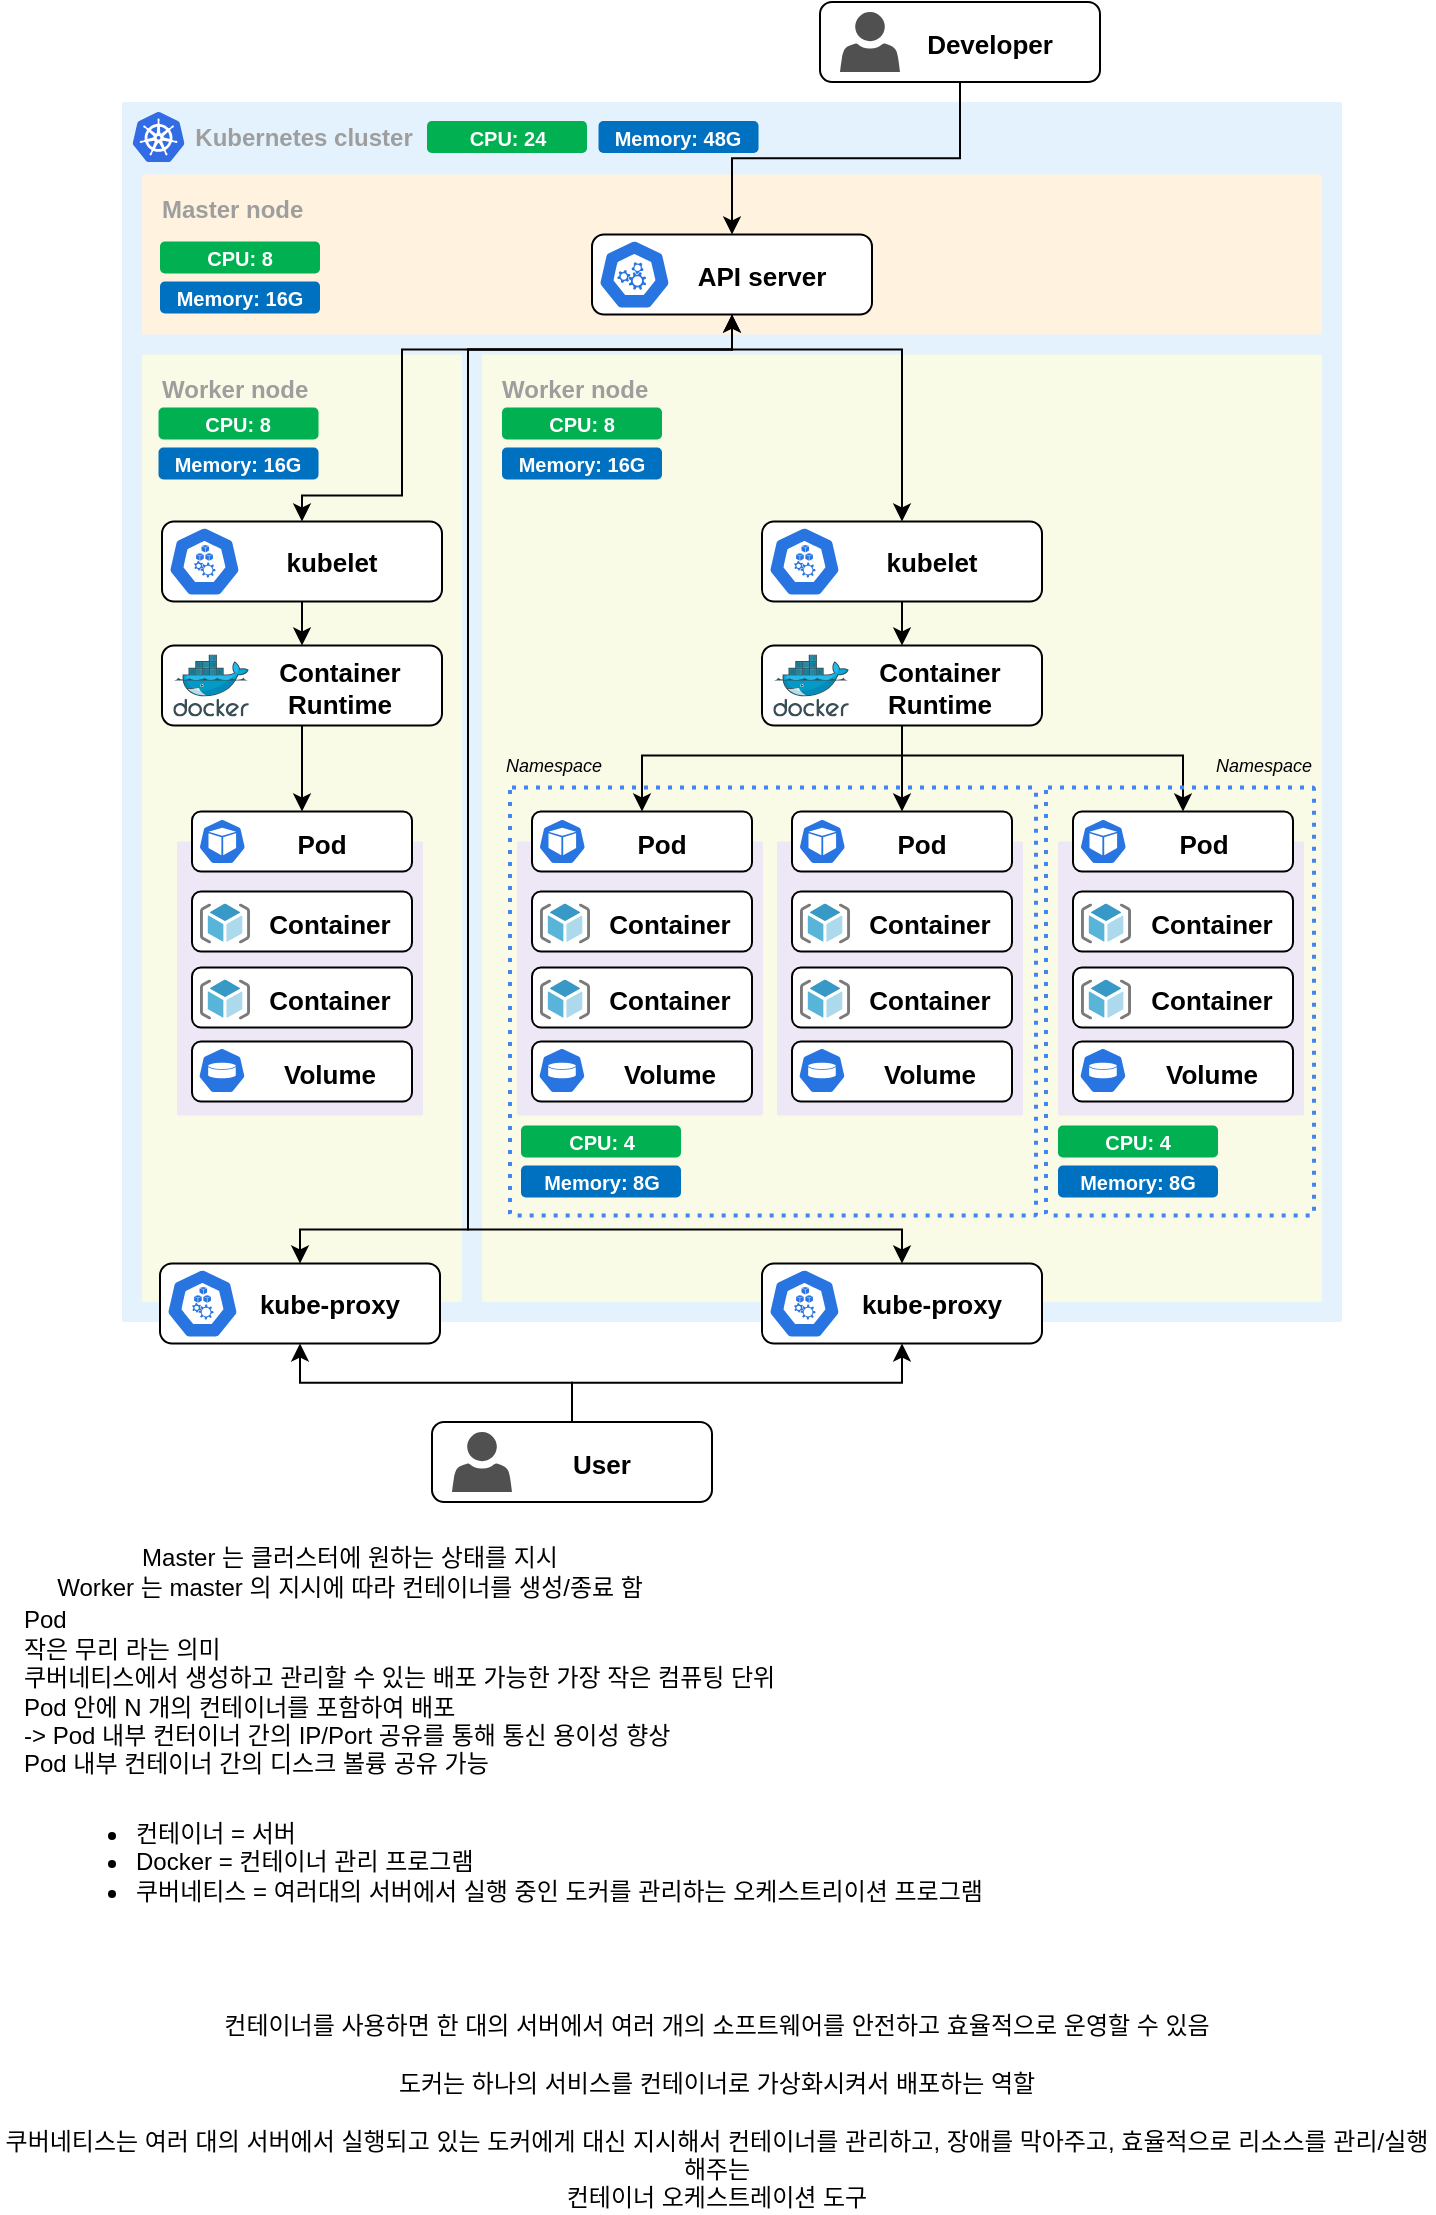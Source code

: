 <mxfile version="24.2.2" type="github">
  <diagram name="페이지-1" id="KPXj0DQc_4xECVlCHF6F">
    <mxGraphModel dx="1984" dy="630" grid="1" gridSize="10" guides="1" tooltips="1" connect="1" arrows="1" fold="1" page="1" pageScale="1" pageWidth="827" pageHeight="1169" math="0" shadow="0">
      <root>
        <mxCell id="0" />
        <mxCell id="1" parent="0" />
        <mxCell id="3TMIXvwBf5GRdeG_oAOd-3" value="&lt;ul&gt;&lt;li&gt;컨테이너 = 서버&lt;/li&gt;&lt;li&gt;Docker = 컨테이너 관리 프로그램&lt;/li&gt;&lt;li&gt;쿠버네티스 = 여러대의 서버에서 실행 중인 도커를 관리하는 오케스트리이션 프로그램&lt;/li&gt;&lt;/ul&gt;" style="text;strokeColor=none;fillColor=none;html=1;whiteSpace=wrap;verticalAlign=middle;overflow=hidden;" vertex="1" parent="1">
          <mxGeometry x="-754" y="900" width="600" height="80" as="geometry" />
        </mxCell>
        <mxCell id="3TMIXvwBf5GRdeG_oAOd-5" value="컨테이너를 사용하면 한 대의 서버에서 여러 개의 소프트웨어를 안전하고 효율적으로 운영할 수 있음&lt;div&gt;&lt;br&gt;&lt;/div&gt;&lt;div&gt;도커는 하나의 서비스를 컨테이너로 가상화시켜서 배포하는 역할&lt;/div&gt;&lt;div&gt;&lt;br&gt;&lt;/div&gt;&lt;div&gt;쿠버네티스는 여러 대의 서버에서 실행되고 있는 도커에게 대신 지시해서 컨테이너를 관리하고, 장애를 막아주고, 효율적으로 리소스를 관리/실행해주는&lt;/div&gt;&lt;div&gt;컨테이너 오케스트레이션 도구&lt;/div&gt;" style="text;html=1;align=center;verticalAlign=middle;whiteSpace=wrap;rounded=0;" vertex="1" parent="1">
          <mxGeometry x="-780" y="1050" width="717" height="30" as="geometry" />
        </mxCell>
        <mxCell id="3TMIXvwBf5GRdeG_oAOd-17" value="Master 는 클러스터에 원하는 상태를 지시&lt;div&gt;Worker 는 master 의 지시에 따라 컨테이너를 생성/종료 함&lt;/div&gt;" style="text;html=1;align=center;verticalAlign=middle;whiteSpace=wrap;rounded=0;" vertex="1" parent="1">
          <mxGeometry x="-769.72" y="780" width="330" height="30" as="geometry" />
        </mxCell>
        <mxCell id="3TMIXvwBf5GRdeG_oAOd-18" value="Pod&lt;div&gt;작은 무리 라는 의미&lt;/div&gt;&lt;div&gt;쿠버네티스에서 생성하고 관리할 수 있는 배포 가능한 가장 작은 컴퓨팅 단위&lt;/div&gt;&lt;div&gt;Pod 안에 N 개의 컨테이너를 포함하여 배포&amp;nbsp;&lt;/div&gt;&lt;div&gt;-&amp;gt; Pod 내부 컨터이너 간의 IP/Port 공유를 통해 통신 용이성 향상&lt;/div&gt;&lt;div&gt;Pod 내부 컨테이너 간의 디스크 볼륭 공유 가능&lt;/div&gt;" style="text;html=1;align=left;verticalAlign=middle;whiteSpace=wrap;rounded=0;" vertex="1" parent="1">
          <mxGeometry x="-769.72" y="840" width="630" height="30" as="geometry" />
        </mxCell>
        <mxCell id="3TMIXvwBf5GRdeG_oAOd-76" value="&lt;b&gt;&lt;span style=&quot;white-space: pre;&quot;&gt;&#x9;&lt;/span&gt;Kubernetes cluster&lt;/b&gt;" style="sketch=0;points=[[0,0,0],[0.25,0,0],[0.5,0,0],[0.75,0,0],[1,0,0],[1,0.25,0],[1,0.5,0],[1,0.75,0],[1,1,0],[0.75,1,0],[0.5,1,0],[0.25,1,0],[0,1,0],[0,0.75,0],[0,0.5,0],[0,0.25,0]];rounded=1;absoluteArcSize=1;arcSize=2;html=1;strokeColor=none;gradientColor=none;shadow=0;dashed=0;fontSize=12;fontColor=#9E9E9E;align=left;verticalAlign=top;spacing=10;spacingTop=-4;whiteSpace=wrap;fillColor=#E3F2FD;" vertex="1" parent="1">
          <mxGeometry x="-719" y="60" width="610" height="610" as="geometry" />
        </mxCell>
        <mxCell id="3TMIXvwBf5GRdeG_oAOd-79" value="&lt;b&gt;Master node&lt;/b&gt;" style="sketch=0;points=[[0,0,0],[0.25,0,0],[0.5,0,0],[0.75,0,0],[1,0,0],[1,0.25,0],[1,0.5,0],[1,0.75,0],[1,1,0],[0.75,1,0],[0.5,1,0],[0.25,1,0],[0,1,0],[0,0.75,0],[0,0.5,0],[0,0.25,0]];rounded=1;absoluteArcSize=1;arcSize=2;html=1;strokeColor=none;gradientColor=none;shadow=0;dashed=0;fontSize=12;fontColor=#9E9E9E;align=left;verticalAlign=top;spacing=10;spacingTop=-4;whiteSpace=wrap;fillColor=#FFF3E0;" vertex="1" parent="1">
          <mxGeometry x="-709" y="96.25" width="590" height="80" as="geometry" />
        </mxCell>
        <mxCell id="3TMIXvwBf5GRdeG_oAOd-1" value="" style="image;sketch=0;aspect=fixed;html=1;points=[];align=center;fontSize=12;image=img/lib/mscae/Kubernetes.svg;" vertex="1" parent="1">
          <mxGeometry x="-713.74" y="65" width="26.04" height="25" as="geometry" />
        </mxCell>
        <mxCell id="3TMIXvwBf5GRdeG_oAOd-81" value="&lt;b&gt;Worker node&lt;/b&gt;" style="sketch=0;points=[[0,0,0],[0.25,0,0],[0.5,0,0],[0.75,0,0],[1,0,0],[1,0.25,0],[1,0.5,0],[1,0.75,0],[1,1,0],[0.75,1,0],[0.5,1,0],[0.25,1,0],[0,1,0],[0,0.75,0],[0,0.5,0],[0,0.25,0]];rounded=1;absoluteArcSize=1;arcSize=2;html=1;strokeColor=none;gradientColor=none;shadow=0;dashed=0;fontSize=12;fontColor=#9E9E9E;align=left;verticalAlign=top;spacing=10;spacingTop=-4;whiteSpace=wrap;fillColor=#F9FBE7;" vertex="1" parent="1">
          <mxGeometry x="-709" y="186.25" width="160" height="473.75" as="geometry" />
        </mxCell>
        <mxCell id="3TMIXvwBf5GRdeG_oAOd-90" value="" style="group" vertex="1" connectable="0" parent="1">
          <mxGeometry x="-484" y="126.25" width="140" height="40" as="geometry" />
        </mxCell>
        <mxCell id="3TMIXvwBf5GRdeG_oAOd-91" value="" style="rounded=1;whiteSpace=wrap;html=1;" vertex="1" parent="3TMIXvwBf5GRdeG_oAOd-90">
          <mxGeometry width="140" height="40" as="geometry" />
        </mxCell>
        <mxCell id="3TMIXvwBf5GRdeG_oAOd-92" value="&lt;b&gt;&lt;font style=&quot;font-size: 13px;&quot;&gt;API server&lt;/font&gt;&lt;/b&gt;" style="text;html=1;align=center;verticalAlign=middle;whiteSpace=wrap;rounded=0;" vertex="1" parent="3TMIXvwBf5GRdeG_oAOd-90">
          <mxGeometry x="40" y="11" width="90" height="20" as="geometry" />
        </mxCell>
        <mxCell id="3TMIXvwBf5GRdeG_oAOd-93" value="" style="aspect=fixed;sketch=0;html=1;dashed=0;whitespace=wrap;fillColor=#2875E2;strokeColor=#ffffff;points=[[0.005,0.63,0],[0.1,0.2,0],[0.9,0.2,0],[0.5,0,0],[0.995,0.63,0],[0.72,0.99,0],[0.5,1,0],[0.28,0.99,0]];shape=mxgraph.kubernetes.icon2;prIcon=api" vertex="1" parent="3TMIXvwBf5GRdeG_oAOd-90">
          <mxGeometry x="3" y="2.5" width="36.46" height="35" as="geometry" />
        </mxCell>
        <mxCell id="3TMIXvwBf5GRdeG_oAOd-97" value="" style="group" vertex="1" connectable="0" parent="1">
          <mxGeometry x="-699" y="269.75" width="140" height="40" as="geometry" />
        </mxCell>
        <mxCell id="3TMIXvwBf5GRdeG_oAOd-98" value="" style="rounded=1;whiteSpace=wrap;html=1;" vertex="1" parent="3TMIXvwBf5GRdeG_oAOd-97">
          <mxGeometry width="140" height="40" as="geometry" />
        </mxCell>
        <mxCell id="3TMIXvwBf5GRdeG_oAOd-99" value="&lt;b&gt;&lt;font style=&quot;font-size: 13px;&quot;&gt;kubelet&lt;/font&gt;&lt;/b&gt;" style="text;html=1;align=center;verticalAlign=middle;whiteSpace=wrap;rounded=0;" vertex="1" parent="3TMIXvwBf5GRdeG_oAOd-97">
          <mxGeometry x="40" y="10" width="90" height="20" as="geometry" />
        </mxCell>
        <mxCell id="3TMIXvwBf5GRdeG_oAOd-96" value="" style="aspect=fixed;sketch=0;html=1;dashed=0;whitespace=wrap;fillColor=#2875E2;strokeColor=#ffffff;points=[[0.005,0.63,0],[0.1,0.2,0],[0.9,0.2,0],[0.5,0,0],[0.995,0.63,0],[0.72,0.99,0],[0.5,1,0],[0.28,0.99,0]];shape=mxgraph.kubernetes.icon2;prIcon=kubelet" vertex="1" parent="3TMIXvwBf5GRdeG_oAOd-97">
          <mxGeometry x="3" y="2.5" width="36.46" height="35" as="geometry" />
        </mxCell>
        <mxCell id="3TMIXvwBf5GRdeG_oAOd-153" value="" style="group" vertex="1" connectable="0" parent="1">
          <mxGeometry x="-690.5" y="414.75" width="123" height="152" as="geometry" />
        </mxCell>
        <mxCell id="3TMIXvwBf5GRdeG_oAOd-154" value="" style="sketch=0;points=[[0,0,0],[0.25,0,0],[0.5,0,0],[0.75,0,0],[1,0,0],[1,0.25,0],[1,0.5,0],[1,0.75,0],[1,1,0],[0.75,1,0],[0.5,1,0],[0.25,1,0],[0,1,0],[0,0.75,0],[0,0.5,0],[0,0.25,0]];rounded=1;absoluteArcSize=1;arcSize=2;html=1;strokeColor=none;gradientColor=none;shadow=0;dashed=0;fontSize=12;fontColor=#9E9E9E;align=left;verticalAlign=top;spacing=10;spacingTop=-4;whiteSpace=wrap;fillColor=#EDE7F6;" vertex="1" parent="3TMIXvwBf5GRdeG_oAOd-153">
          <mxGeometry x="-1" y="15" width="123" height="137" as="geometry" />
        </mxCell>
        <mxCell id="3TMIXvwBf5GRdeG_oAOd-155" value="" style="group" vertex="1" connectable="0" parent="3TMIXvwBf5GRdeG_oAOd-153">
          <mxGeometry x="6.5" y="40" width="114" height="30" as="geometry" />
        </mxCell>
        <mxCell id="3TMIXvwBf5GRdeG_oAOd-156" value="" style="rounded=1;whiteSpace=wrap;html=1;" vertex="1" parent="3TMIXvwBf5GRdeG_oAOd-155">
          <mxGeometry width="110" height="30" as="geometry" />
        </mxCell>
        <mxCell id="3TMIXvwBf5GRdeG_oAOd-157" value="&lt;b&gt;&lt;font style=&quot;font-size: 13px;&quot;&gt;Container&lt;/font&gt;&lt;/b&gt;" style="text;html=1;align=center;verticalAlign=middle;whiteSpace=wrap;rounded=0;" vertex="1" parent="3TMIXvwBf5GRdeG_oAOd-155">
          <mxGeometry x="24" y="6" width="90" height="20" as="geometry" />
        </mxCell>
        <mxCell id="3TMIXvwBf5GRdeG_oAOd-158" value="" style="image;sketch=0;aspect=fixed;html=1;points=[];align=center;fontSize=12;image=img/lib/mscae/ResourceGroup.svg;" vertex="1" parent="3TMIXvwBf5GRdeG_oAOd-155">
          <mxGeometry x="4" y="6" width="25" height="20" as="geometry" />
        </mxCell>
        <mxCell id="3TMIXvwBf5GRdeG_oAOd-159" value="" style="group" vertex="1" connectable="0" parent="3TMIXvwBf5GRdeG_oAOd-153">
          <mxGeometry x="6.5" y="78" width="114" height="30" as="geometry" />
        </mxCell>
        <mxCell id="3TMIXvwBf5GRdeG_oAOd-160" value="" style="rounded=1;whiteSpace=wrap;html=1;" vertex="1" parent="3TMIXvwBf5GRdeG_oAOd-159">
          <mxGeometry width="110" height="30" as="geometry" />
        </mxCell>
        <mxCell id="3TMIXvwBf5GRdeG_oAOd-161" value="&lt;b&gt;&lt;font style=&quot;font-size: 13px;&quot;&gt;Container&lt;/font&gt;&lt;/b&gt;" style="text;html=1;align=center;verticalAlign=middle;whiteSpace=wrap;rounded=0;" vertex="1" parent="3TMIXvwBf5GRdeG_oAOd-159">
          <mxGeometry x="24" y="6" width="90" height="20" as="geometry" />
        </mxCell>
        <mxCell id="3TMIXvwBf5GRdeG_oAOd-162" value="" style="image;sketch=0;aspect=fixed;html=1;points=[];align=center;fontSize=12;image=img/lib/mscae/ResourceGroup.svg;" vertex="1" parent="3TMIXvwBf5GRdeG_oAOd-159">
          <mxGeometry x="4" y="6" width="25" height="20" as="geometry" />
        </mxCell>
        <mxCell id="3TMIXvwBf5GRdeG_oAOd-163" value="" style="group" vertex="1" connectable="0" parent="3TMIXvwBf5GRdeG_oAOd-153">
          <mxGeometry x="6.5" width="114" height="30" as="geometry" />
        </mxCell>
        <mxCell id="3TMIXvwBf5GRdeG_oAOd-164" value="" style="rounded=1;whiteSpace=wrap;html=1;" vertex="1" parent="3TMIXvwBf5GRdeG_oAOd-163">
          <mxGeometry width="110" height="30" as="geometry" />
        </mxCell>
        <mxCell id="3TMIXvwBf5GRdeG_oAOd-165" value="&lt;b&gt;&lt;font style=&quot;font-size: 13px;&quot;&gt;Pod&lt;/font&gt;&lt;/b&gt;" style="text;html=1;align=center;verticalAlign=middle;whiteSpace=wrap;rounded=0;" vertex="1" parent="3TMIXvwBf5GRdeG_oAOd-163">
          <mxGeometry x="20" y="6" width="90" height="20" as="geometry" />
        </mxCell>
        <mxCell id="3TMIXvwBf5GRdeG_oAOd-166" value="" style="aspect=fixed;sketch=0;html=1;dashed=0;whitespace=wrap;fillColor=#2875E2;strokeColor=#ffffff;points=[[0.005,0.63,0],[0.1,0.2,0],[0.9,0.2,0],[0.5,0,0],[0.995,0.63,0],[0.72,0.99,0],[0.5,1,0],[0.28,0.99,0]];shape=mxgraph.kubernetes.icon2;prIcon=pod" vertex="1" parent="3TMIXvwBf5GRdeG_oAOd-163">
          <mxGeometry x="3.17" y="3.5" width="23.95" height="23" as="geometry" />
        </mxCell>
        <mxCell id="3TMIXvwBf5GRdeG_oAOd-167" value="" style="group" vertex="1" connectable="0" parent="3TMIXvwBf5GRdeG_oAOd-153">
          <mxGeometry x="6.5" y="115" width="114" height="30" as="geometry" />
        </mxCell>
        <mxCell id="3TMIXvwBf5GRdeG_oAOd-168" value="" style="rounded=1;whiteSpace=wrap;html=1;" vertex="1" parent="3TMIXvwBf5GRdeG_oAOd-167">
          <mxGeometry width="110" height="30" as="geometry" />
        </mxCell>
        <mxCell id="3TMIXvwBf5GRdeG_oAOd-169" value="&lt;b&gt;&lt;font style=&quot;font-size: 13px;&quot;&gt;Volume&lt;/font&gt;&lt;/b&gt;" style="text;html=1;align=center;verticalAlign=middle;whiteSpace=wrap;rounded=0;" vertex="1" parent="3TMIXvwBf5GRdeG_oAOd-167">
          <mxGeometry x="24" y="6" width="90" height="20" as="geometry" />
        </mxCell>
        <mxCell id="3TMIXvwBf5GRdeG_oAOd-170" value="" style="aspect=fixed;sketch=0;html=1;dashed=0;whitespace=wrap;fillColor=#2875E2;strokeColor=#ffffff;points=[[0.005,0.63,0],[0.1,0.2,0],[0.9,0.2,0],[0.5,0,0],[0.995,0.63,0],[0.72,0.99,0],[0.5,1,0],[0.28,0.99,0]];shape=mxgraph.kubernetes.icon2;prIcon=vol" vertex="1" parent="3TMIXvwBf5GRdeG_oAOd-167">
          <mxGeometry x="3" y="3" width="23.96" height="23" as="geometry" />
        </mxCell>
        <mxCell id="3TMIXvwBf5GRdeG_oAOd-171" value="" style="group" vertex="1" connectable="0" parent="1">
          <mxGeometry x="-699" y="331.75" width="140" height="40" as="geometry" />
        </mxCell>
        <mxCell id="3TMIXvwBf5GRdeG_oAOd-172" value="" style="rounded=1;whiteSpace=wrap;html=1;" vertex="1" parent="3TMIXvwBf5GRdeG_oAOd-171">
          <mxGeometry width="140" height="40" as="geometry" />
        </mxCell>
        <mxCell id="3TMIXvwBf5GRdeG_oAOd-173" value="&lt;b&gt;&lt;font style=&quot;font-size: 13px;&quot;&gt;Container Runtime&lt;/font&gt;&lt;/b&gt;" style="text;html=1;align=center;verticalAlign=middle;whiteSpace=wrap;rounded=0;" vertex="1" parent="3TMIXvwBf5GRdeG_oAOd-171">
          <mxGeometry x="44" y="11" width="90" height="20" as="geometry" />
        </mxCell>
        <mxCell id="3TMIXvwBf5GRdeG_oAOd-2" value="" style="image;sketch=0;aspect=fixed;html=1;points=[];align=center;fontSize=12;image=img/lib/mscae/Docker.svg;" vertex="1" parent="3TMIXvwBf5GRdeG_oAOd-171">
          <mxGeometry x="5.64" y="4.5" width="37.8" height="31" as="geometry" />
        </mxCell>
        <mxCell id="3TMIXvwBf5GRdeG_oAOd-176" value="" style="endArrow=classic;html=1;rounded=0;exitX=0.5;exitY=1;exitDx=0;exitDy=0;entryX=0.5;entryY=0;entryDx=0;entryDy=0;" edge="1" parent="1" source="3TMIXvwBf5GRdeG_oAOd-98" target="3TMIXvwBf5GRdeG_oAOd-172">
          <mxGeometry width="50" height="50" relative="1" as="geometry">
            <mxPoint x="-729" y="396.75" as="sourcePoint" />
            <mxPoint x="-679" y="346.75" as="targetPoint" />
          </mxGeometry>
        </mxCell>
        <mxCell id="3TMIXvwBf5GRdeG_oAOd-177" value="" style="endArrow=classic;html=1;rounded=0;exitX=0.5;exitY=1;exitDx=0;exitDy=0;entryX=0.5;entryY=0;entryDx=0;entryDy=0;" edge="1" parent="1" source="3TMIXvwBf5GRdeG_oAOd-172" target="3TMIXvwBf5GRdeG_oAOd-164">
          <mxGeometry width="50" height="50" relative="1" as="geometry">
            <mxPoint x="-729" y="396.75" as="sourcePoint" />
            <mxPoint x="-679" y="346.75" as="targetPoint" />
          </mxGeometry>
        </mxCell>
        <mxCell id="3TMIXvwBf5GRdeG_oAOd-178" value="&lt;b&gt;Worker node&lt;/b&gt;" style="sketch=0;points=[[0,0,0],[0.25,0,0],[0.5,0,0],[0.75,0,0],[1,0,0],[1,0.25,0],[1,0.5,0],[1,0.75,0],[1,1,0],[0.75,1,0],[0.5,1,0],[0.25,1,0],[0,1,0],[0,0.75,0],[0,0.5,0],[0,0.25,0]];rounded=1;absoluteArcSize=1;arcSize=2;html=1;strokeColor=none;gradientColor=none;shadow=0;dashed=0;fontSize=12;fontColor=#9E9E9E;align=left;verticalAlign=top;spacing=10;spacingTop=-4;whiteSpace=wrap;fillColor=#F9FBE7;" vertex="1" parent="1">
          <mxGeometry x="-539" y="186.25" width="420" height="473.75" as="geometry" />
        </mxCell>
        <mxCell id="3TMIXvwBf5GRdeG_oAOd-179" value="" style="group" vertex="1" connectable="0" parent="1">
          <mxGeometry x="-399" y="269.75" width="140" height="40" as="geometry" />
        </mxCell>
        <mxCell id="3TMIXvwBf5GRdeG_oAOd-180" value="" style="rounded=1;whiteSpace=wrap;html=1;" vertex="1" parent="3TMIXvwBf5GRdeG_oAOd-179">
          <mxGeometry width="140" height="40" as="geometry" />
        </mxCell>
        <mxCell id="3TMIXvwBf5GRdeG_oAOd-181" value="&lt;b&gt;&lt;font style=&quot;font-size: 13px;&quot;&gt;kubelet&lt;/font&gt;&lt;/b&gt;" style="text;html=1;align=center;verticalAlign=middle;whiteSpace=wrap;rounded=0;" vertex="1" parent="3TMIXvwBf5GRdeG_oAOd-179">
          <mxGeometry x="40" y="10" width="90" height="20" as="geometry" />
        </mxCell>
        <mxCell id="3TMIXvwBf5GRdeG_oAOd-182" value="" style="aspect=fixed;sketch=0;html=1;dashed=0;whitespace=wrap;fillColor=#2875E2;strokeColor=#ffffff;points=[[0.005,0.63,0],[0.1,0.2,0],[0.9,0.2,0],[0.5,0,0],[0.995,0.63,0],[0.72,0.99,0],[0.5,1,0],[0.28,0.99,0]];shape=mxgraph.kubernetes.icon2;prIcon=kubelet" vertex="1" parent="3TMIXvwBf5GRdeG_oAOd-179">
          <mxGeometry x="3" y="2.5" width="36.46" height="35" as="geometry" />
        </mxCell>
        <mxCell id="3TMIXvwBf5GRdeG_oAOd-183" value="" style="group" vertex="1" connectable="0" parent="1">
          <mxGeometry x="-520.5" y="414.75" width="123" height="152" as="geometry" />
        </mxCell>
        <mxCell id="3TMIXvwBf5GRdeG_oAOd-184" value="" style="sketch=0;points=[[0,0,0],[0.25,0,0],[0.5,0,0],[0.75,0,0],[1,0,0],[1,0.25,0],[1,0.5,0],[1,0.75,0],[1,1,0],[0.75,1,0],[0.5,1,0],[0.25,1,0],[0,1,0],[0,0.75,0],[0,0.5,0],[0,0.25,0]];rounded=1;absoluteArcSize=1;arcSize=2;html=1;strokeColor=none;gradientColor=none;shadow=0;dashed=0;fontSize=12;fontColor=#9E9E9E;align=left;verticalAlign=top;spacing=10;spacingTop=-4;whiteSpace=wrap;fillColor=#EDE7F6;" vertex="1" parent="3TMIXvwBf5GRdeG_oAOd-183">
          <mxGeometry x="-1" y="15" width="123" height="137" as="geometry" />
        </mxCell>
        <mxCell id="3TMIXvwBf5GRdeG_oAOd-185" value="" style="group" vertex="1" connectable="0" parent="3TMIXvwBf5GRdeG_oAOd-183">
          <mxGeometry x="6.5" y="40" width="114" height="30" as="geometry" />
        </mxCell>
        <mxCell id="3TMIXvwBf5GRdeG_oAOd-186" value="" style="rounded=1;whiteSpace=wrap;html=1;" vertex="1" parent="3TMIXvwBf5GRdeG_oAOd-185">
          <mxGeometry width="110" height="30" as="geometry" />
        </mxCell>
        <mxCell id="3TMIXvwBf5GRdeG_oAOd-187" value="&lt;b&gt;&lt;font style=&quot;font-size: 13px;&quot;&gt;Container&lt;/font&gt;&lt;/b&gt;" style="text;html=1;align=center;verticalAlign=middle;whiteSpace=wrap;rounded=0;" vertex="1" parent="3TMIXvwBf5GRdeG_oAOd-185">
          <mxGeometry x="24" y="6" width="90" height="20" as="geometry" />
        </mxCell>
        <mxCell id="3TMIXvwBf5GRdeG_oAOd-188" value="" style="image;sketch=0;aspect=fixed;html=1;points=[];align=center;fontSize=12;image=img/lib/mscae/ResourceGroup.svg;" vertex="1" parent="3TMIXvwBf5GRdeG_oAOd-185">
          <mxGeometry x="4" y="6" width="25" height="20" as="geometry" />
        </mxCell>
        <mxCell id="3TMIXvwBf5GRdeG_oAOd-189" value="" style="group" vertex="1" connectable="0" parent="3TMIXvwBf5GRdeG_oAOd-183">
          <mxGeometry x="6.5" y="78" width="114" height="30" as="geometry" />
        </mxCell>
        <mxCell id="3TMIXvwBf5GRdeG_oAOd-190" value="" style="rounded=1;whiteSpace=wrap;html=1;" vertex="1" parent="3TMIXvwBf5GRdeG_oAOd-189">
          <mxGeometry width="110" height="30" as="geometry" />
        </mxCell>
        <mxCell id="3TMIXvwBf5GRdeG_oAOd-191" value="&lt;b&gt;&lt;font style=&quot;font-size: 13px;&quot;&gt;Container&lt;/font&gt;&lt;/b&gt;" style="text;html=1;align=center;verticalAlign=middle;whiteSpace=wrap;rounded=0;" vertex="1" parent="3TMIXvwBf5GRdeG_oAOd-189">
          <mxGeometry x="24" y="6" width="90" height="20" as="geometry" />
        </mxCell>
        <mxCell id="3TMIXvwBf5GRdeG_oAOd-192" value="" style="image;sketch=0;aspect=fixed;html=1;points=[];align=center;fontSize=12;image=img/lib/mscae/ResourceGroup.svg;" vertex="1" parent="3TMIXvwBf5GRdeG_oAOd-189">
          <mxGeometry x="4" y="6" width="25" height="20" as="geometry" />
        </mxCell>
        <mxCell id="3TMIXvwBf5GRdeG_oAOd-193" value="" style="group" vertex="1" connectable="0" parent="3TMIXvwBf5GRdeG_oAOd-183">
          <mxGeometry x="6.5" width="114" height="30" as="geometry" />
        </mxCell>
        <mxCell id="3TMIXvwBf5GRdeG_oAOd-194" value="" style="rounded=1;whiteSpace=wrap;html=1;" vertex="1" parent="3TMIXvwBf5GRdeG_oAOd-193">
          <mxGeometry width="110" height="30" as="geometry" />
        </mxCell>
        <mxCell id="3TMIXvwBf5GRdeG_oAOd-195" value="&lt;b&gt;&lt;font style=&quot;font-size: 13px;&quot;&gt;Pod&lt;/font&gt;&lt;/b&gt;" style="text;html=1;align=center;verticalAlign=middle;whiteSpace=wrap;rounded=0;" vertex="1" parent="3TMIXvwBf5GRdeG_oAOd-193">
          <mxGeometry x="20" y="6" width="90" height="20" as="geometry" />
        </mxCell>
        <mxCell id="3TMIXvwBf5GRdeG_oAOd-196" value="" style="aspect=fixed;sketch=0;html=1;dashed=0;whitespace=wrap;fillColor=#2875E2;strokeColor=#ffffff;points=[[0.005,0.63,0],[0.1,0.2,0],[0.9,0.2,0],[0.5,0,0],[0.995,0.63,0],[0.72,0.99,0],[0.5,1,0],[0.28,0.99,0]];shape=mxgraph.kubernetes.icon2;prIcon=pod" vertex="1" parent="3TMIXvwBf5GRdeG_oAOd-193">
          <mxGeometry x="3.17" y="3.5" width="23.95" height="23" as="geometry" />
        </mxCell>
        <mxCell id="3TMIXvwBf5GRdeG_oAOd-197" value="" style="group" vertex="1" connectable="0" parent="3TMIXvwBf5GRdeG_oAOd-183">
          <mxGeometry x="6.5" y="115" width="114" height="30" as="geometry" />
        </mxCell>
        <mxCell id="3TMIXvwBf5GRdeG_oAOd-198" value="" style="rounded=1;whiteSpace=wrap;html=1;" vertex="1" parent="3TMIXvwBf5GRdeG_oAOd-197">
          <mxGeometry width="110" height="30" as="geometry" />
        </mxCell>
        <mxCell id="3TMIXvwBf5GRdeG_oAOd-199" value="&lt;b&gt;&lt;font style=&quot;font-size: 13px;&quot;&gt;Volume&lt;/font&gt;&lt;/b&gt;" style="text;html=1;align=center;verticalAlign=middle;whiteSpace=wrap;rounded=0;" vertex="1" parent="3TMIXvwBf5GRdeG_oAOd-197">
          <mxGeometry x="24" y="6" width="90" height="20" as="geometry" />
        </mxCell>
        <mxCell id="3TMIXvwBf5GRdeG_oAOd-200" value="" style="aspect=fixed;sketch=0;html=1;dashed=0;whitespace=wrap;fillColor=#2875E2;strokeColor=#ffffff;points=[[0.005,0.63,0],[0.1,0.2,0],[0.9,0.2,0],[0.5,0,0],[0.995,0.63,0],[0.72,0.99,0],[0.5,1,0],[0.28,0.99,0]];shape=mxgraph.kubernetes.icon2;prIcon=vol" vertex="1" parent="3TMIXvwBf5GRdeG_oAOd-197">
          <mxGeometry x="3" y="3" width="23.96" height="23" as="geometry" />
        </mxCell>
        <mxCell id="3TMIXvwBf5GRdeG_oAOd-201" value="" style="group" vertex="1" connectable="0" parent="1">
          <mxGeometry x="-399" y="331.75" width="140" height="40" as="geometry" />
        </mxCell>
        <mxCell id="3TMIXvwBf5GRdeG_oAOd-202" value="" style="rounded=1;whiteSpace=wrap;html=1;" vertex="1" parent="3TMIXvwBf5GRdeG_oAOd-201">
          <mxGeometry width="140" height="40" as="geometry" />
        </mxCell>
        <mxCell id="3TMIXvwBf5GRdeG_oAOd-203" value="&lt;b&gt;&lt;font style=&quot;font-size: 13px;&quot;&gt;Container Runtime&lt;/font&gt;&lt;/b&gt;" style="text;html=1;align=center;verticalAlign=middle;whiteSpace=wrap;rounded=0;" vertex="1" parent="3TMIXvwBf5GRdeG_oAOd-201">
          <mxGeometry x="44" y="11" width="90" height="20" as="geometry" />
        </mxCell>
        <mxCell id="3TMIXvwBf5GRdeG_oAOd-204" value="" style="image;sketch=0;aspect=fixed;html=1;points=[];align=center;fontSize=12;image=img/lib/mscae/Docker.svg;" vertex="1" parent="3TMIXvwBf5GRdeG_oAOd-201">
          <mxGeometry x="5.64" y="4.5" width="37.8" height="31" as="geometry" />
        </mxCell>
        <mxCell id="3TMIXvwBf5GRdeG_oAOd-205" value="" style="endArrow=classic;html=1;rounded=0;exitX=0.5;exitY=1;exitDx=0;exitDy=0;entryX=0.5;entryY=0;entryDx=0;entryDy=0;" edge="1" parent="1" source="3TMIXvwBf5GRdeG_oAOd-180" target="3TMIXvwBf5GRdeG_oAOd-202">
          <mxGeometry width="50" height="50" relative="1" as="geometry">
            <mxPoint x="-559" y="396.75" as="sourcePoint" />
            <mxPoint x="-509" y="346.75" as="targetPoint" />
          </mxGeometry>
        </mxCell>
        <mxCell id="3TMIXvwBf5GRdeG_oAOd-206" value="" style="endArrow=classic;html=1;rounded=0;exitX=0.5;exitY=1;exitDx=0;exitDy=0;entryX=0.5;entryY=0;entryDx=0;entryDy=0;edgeStyle=orthogonalEdgeStyle;" edge="1" parent="1" source="3TMIXvwBf5GRdeG_oAOd-202" target="3TMIXvwBf5GRdeG_oAOd-194">
          <mxGeometry width="50" height="50" relative="1" as="geometry">
            <mxPoint x="-559" y="396.75" as="sourcePoint" />
            <mxPoint x="-509" y="346.75" as="targetPoint" />
            <Array as="points">
              <mxPoint x="-329" y="386.75" />
              <mxPoint x="-459" y="386.75" />
            </Array>
          </mxGeometry>
        </mxCell>
        <mxCell id="3TMIXvwBf5GRdeG_oAOd-207" value="" style="group" vertex="1" connectable="0" parent="1">
          <mxGeometry x="-390.5" y="414.75" width="123" height="152" as="geometry" />
        </mxCell>
        <mxCell id="3TMIXvwBf5GRdeG_oAOd-208" value="" style="sketch=0;points=[[0,0,0],[0.25,0,0],[0.5,0,0],[0.75,0,0],[1,0,0],[1,0.25,0],[1,0.5,0],[1,0.75,0],[1,1,0],[0.75,1,0],[0.5,1,0],[0.25,1,0],[0,1,0],[0,0.75,0],[0,0.5,0],[0,0.25,0]];rounded=1;absoluteArcSize=1;arcSize=2;html=1;strokeColor=none;gradientColor=none;shadow=0;dashed=0;fontSize=12;fontColor=#9E9E9E;align=left;verticalAlign=top;spacing=10;spacingTop=-4;whiteSpace=wrap;fillColor=#EDE7F6;" vertex="1" parent="3TMIXvwBf5GRdeG_oAOd-207">
          <mxGeometry x="-1" y="15" width="123" height="137" as="geometry" />
        </mxCell>
        <mxCell id="3TMIXvwBf5GRdeG_oAOd-209" value="" style="group" vertex="1" connectable="0" parent="3TMIXvwBf5GRdeG_oAOd-207">
          <mxGeometry x="6.5" y="40" width="114" height="30" as="geometry" />
        </mxCell>
        <mxCell id="3TMIXvwBf5GRdeG_oAOd-210" value="" style="rounded=1;whiteSpace=wrap;html=1;" vertex="1" parent="3TMIXvwBf5GRdeG_oAOd-209">
          <mxGeometry width="110" height="30" as="geometry" />
        </mxCell>
        <mxCell id="3TMIXvwBf5GRdeG_oAOd-211" value="&lt;b&gt;&lt;font style=&quot;font-size: 13px;&quot;&gt;Container&lt;/font&gt;&lt;/b&gt;" style="text;html=1;align=center;verticalAlign=middle;whiteSpace=wrap;rounded=0;" vertex="1" parent="3TMIXvwBf5GRdeG_oAOd-209">
          <mxGeometry x="24" y="6" width="90" height="20" as="geometry" />
        </mxCell>
        <mxCell id="3TMIXvwBf5GRdeG_oAOd-212" value="" style="image;sketch=0;aspect=fixed;html=1;points=[];align=center;fontSize=12;image=img/lib/mscae/ResourceGroup.svg;" vertex="1" parent="3TMIXvwBf5GRdeG_oAOd-209">
          <mxGeometry x="4" y="6" width="25" height="20" as="geometry" />
        </mxCell>
        <mxCell id="3TMIXvwBf5GRdeG_oAOd-213" value="" style="group" vertex="1" connectable="0" parent="3TMIXvwBf5GRdeG_oAOd-207">
          <mxGeometry x="6.5" y="78" width="114" height="30" as="geometry" />
        </mxCell>
        <mxCell id="3TMIXvwBf5GRdeG_oAOd-214" value="" style="rounded=1;whiteSpace=wrap;html=1;" vertex="1" parent="3TMIXvwBf5GRdeG_oAOd-213">
          <mxGeometry width="110" height="30" as="geometry" />
        </mxCell>
        <mxCell id="3TMIXvwBf5GRdeG_oAOd-215" value="&lt;b&gt;&lt;font style=&quot;font-size: 13px;&quot;&gt;Container&lt;/font&gt;&lt;/b&gt;" style="text;html=1;align=center;verticalAlign=middle;whiteSpace=wrap;rounded=0;" vertex="1" parent="3TMIXvwBf5GRdeG_oAOd-213">
          <mxGeometry x="24" y="6" width="90" height="20" as="geometry" />
        </mxCell>
        <mxCell id="3TMIXvwBf5GRdeG_oAOd-216" value="" style="image;sketch=0;aspect=fixed;html=1;points=[];align=center;fontSize=12;image=img/lib/mscae/ResourceGroup.svg;" vertex="1" parent="3TMIXvwBf5GRdeG_oAOd-213">
          <mxGeometry x="4" y="6" width="25" height="20" as="geometry" />
        </mxCell>
        <mxCell id="3TMIXvwBf5GRdeG_oAOd-217" value="" style="group" vertex="1" connectable="0" parent="3TMIXvwBf5GRdeG_oAOd-207">
          <mxGeometry x="6.5" width="114" height="30" as="geometry" />
        </mxCell>
        <mxCell id="3TMIXvwBf5GRdeG_oAOd-218" value="" style="rounded=1;whiteSpace=wrap;html=1;" vertex="1" parent="3TMIXvwBf5GRdeG_oAOd-217">
          <mxGeometry width="110" height="30" as="geometry" />
        </mxCell>
        <mxCell id="3TMIXvwBf5GRdeG_oAOd-219" value="&lt;b&gt;&lt;font style=&quot;font-size: 13px;&quot;&gt;Pod&lt;/font&gt;&lt;/b&gt;" style="text;html=1;align=center;verticalAlign=middle;whiteSpace=wrap;rounded=0;" vertex="1" parent="3TMIXvwBf5GRdeG_oAOd-217">
          <mxGeometry x="20" y="6" width="90" height="20" as="geometry" />
        </mxCell>
        <mxCell id="3TMIXvwBf5GRdeG_oAOd-220" value="" style="aspect=fixed;sketch=0;html=1;dashed=0;whitespace=wrap;fillColor=#2875E2;strokeColor=#ffffff;points=[[0.005,0.63,0],[0.1,0.2,0],[0.9,0.2,0],[0.5,0,0],[0.995,0.63,0],[0.72,0.99,0],[0.5,1,0],[0.28,0.99,0]];shape=mxgraph.kubernetes.icon2;prIcon=pod" vertex="1" parent="3TMIXvwBf5GRdeG_oAOd-217">
          <mxGeometry x="3.17" y="3.5" width="23.95" height="23" as="geometry" />
        </mxCell>
        <mxCell id="3TMIXvwBf5GRdeG_oAOd-221" value="" style="group" vertex="1" connectable="0" parent="3TMIXvwBf5GRdeG_oAOd-207">
          <mxGeometry x="6.5" y="115" width="114" height="30" as="geometry" />
        </mxCell>
        <mxCell id="3TMIXvwBf5GRdeG_oAOd-222" value="" style="rounded=1;whiteSpace=wrap;html=1;" vertex="1" parent="3TMIXvwBf5GRdeG_oAOd-221">
          <mxGeometry width="110" height="30" as="geometry" />
        </mxCell>
        <mxCell id="3TMIXvwBf5GRdeG_oAOd-223" value="&lt;b&gt;&lt;font style=&quot;font-size: 13px;&quot;&gt;Volume&lt;/font&gt;&lt;/b&gt;" style="text;html=1;align=center;verticalAlign=middle;whiteSpace=wrap;rounded=0;" vertex="1" parent="3TMIXvwBf5GRdeG_oAOd-221">
          <mxGeometry x="24" y="6" width="90" height="20" as="geometry" />
        </mxCell>
        <mxCell id="3TMIXvwBf5GRdeG_oAOd-224" value="" style="aspect=fixed;sketch=0;html=1;dashed=0;whitespace=wrap;fillColor=#2875E2;strokeColor=#ffffff;points=[[0.005,0.63,0],[0.1,0.2,0],[0.9,0.2,0],[0.5,0,0],[0.995,0.63,0],[0.72,0.99,0],[0.5,1,0],[0.28,0.99,0]];shape=mxgraph.kubernetes.icon2;prIcon=vol" vertex="1" parent="3TMIXvwBf5GRdeG_oAOd-221">
          <mxGeometry x="3" y="3" width="23.96" height="23" as="geometry" />
        </mxCell>
        <mxCell id="3TMIXvwBf5GRdeG_oAOd-225" value="" style="endArrow=classic;html=1;rounded=0;exitX=0.5;exitY=1;exitDx=0;exitDy=0;entryX=0.5;entryY=0;entryDx=0;entryDy=0;edgeStyle=orthogonalEdgeStyle;" edge="1" parent="1" source="3TMIXvwBf5GRdeG_oAOd-202" target="3TMIXvwBf5GRdeG_oAOd-218">
          <mxGeometry width="50" height="50" relative="1" as="geometry">
            <mxPoint x="-539" y="476.75" as="sourcePoint" />
            <mxPoint x="-489" y="426.75" as="targetPoint" />
            <Array as="points">
              <mxPoint x="-329" y="396.75" />
              <mxPoint x="-329" y="396.75" />
            </Array>
          </mxGeometry>
        </mxCell>
        <mxCell id="3TMIXvwBf5GRdeG_oAOd-234" value="" style="group" vertex="1" connectable="0" parent="1">
          <mxGeometry x="-529" y="212.75" width="80" height="36" as="geometry" />
        </mxCell>
        <mxCell id="3TMIXvwBf5GRdeG_oAOd-235" value="&lt;b&gt;&lt;font color=&quot;#ffffff&quot; style=&quot;font-size: 10px;&quot;&gt;CPU: 8&lt;/font&gt;&lt;/b&gt;" style="rounded=1;whiteSpace=wrap;html=1;fillColor=#01b051;strokeColor=none;" vertex="1" parent="3TMIXvwBf5GRdeG_oAOd-234">
          <mxGeometry width="80" height="16" as="geometry" />
        </mxCell>
        <mxCell id="3TMIXvwBf5GRdeG_oAOd-236" value="&lt;b&gt;&lt;font color=&quot;#ffffff&quot; style=&quot;font-size: 10px;&quot;&gt;Memory: 16G&lt;/font&gt;&lt;/b&gt;" style="rounded=1;whiteSpace=wrap;html=1;fillColor=#0070c0;strokeColor=none;" vertex="1" parent="3TMIXvwBf5GRdeG_oAOd-234">
          <mxGeometry y="20" width="80" height="16" as="geometry" />
        </mxCell>
        <mxCell id="3TMIXvwBf5GRdeG_oAOd-238" value="" style="group" vertex="1" connectable="0" parent="1">
          <mxGeometry x="-250" y="414.75" width="123" height="152" as="geometry" />
        </mxCell>
        <mxCell id="3TMIXvwBf5GRdeG_oAOd-239" value="" style="sketch=0;points=[[0,0,0],[0.25,0,0],[0.5,0,0],[0.75,0,0],[1,0,0],[1,0.25,0],[1,0.5,0],[1,0.75,0],[1,1,0],[0.75,1,0],[0.5,1,0],[0.25,1,0],[0,1,0],[0,0.75,0],[0,0.5,0],[0,0.25,0]];rounded=1;absoluteArcSize=1;arcSize=2;html=1;strokeColor=none;gradientColor=none;shadow=0;dashed=0;fontSize=12;fontColor=#9E9E9E;align=left;verticalAlign=top;spacing=10;spacingTop=-4;whiteSpace=wrap;fillColor=#EDE7F6;" vertex="1" parent="3TMIXvwBf5GRdeG_oAOd-238">
          <mxGeometry x="-1" y="15" width="123" height="137" as="geometry" />
        </mxCell>
        <mxCell id="3TMIXvwBf5GRdeG_oAOd-240" value="" style="group" vertex="1" connectable="0" parent="3TMIXvwBf5GRdeG_oAOd-238">
          <mxGeometry x="6.5" y="40" width="114" height="30" as="geometry" />
        </mxCell>
        <mxCell id="3TMIXvwBf5GRdeG_oAOd-241" value="" style="rounded=1;whiteSpace=wrap;html=1;" vertex="1" parent="3TMIXvwBf5GRdeG_oAOd-240">
          <mxGeometry width="110" height="30" as="geometry" />
        </mxCell>
        <mxCell id="3TMIXvwBf5GRdeG_oAOd-242" value="&lt;b&gt;&lt;font style=&quot;font-size: 13px;&quot;&gt;Container&lt;/font&gt;&lt;/b&gt;" style="text;html=1;align=center;verticalAlign=middle;whiteSpace=wrap;rounded=0;" vertex="1" parent="3TMIXvwBf5GRdeG_oAOd-240">
          <mxGeometry x="24" y="6" width="90" height="20" as="geometry" />
        </mxCell>
        <mxCell id="3TMIXvwBf5GRdeG_oAOd-243" value="" style="image;sketch=0;aspect=fixed;html=1;points=[];align=center;fontSize=12;image=img/lib/mscae/ResourceGroup.svg;" vertex="1" parent="3TMIXvwBf5GRdeG_oAOd-240">
          <mxGeometry x="4" y="6" width="25" height="20" as="geometry" />
        </mxCell>
        <mxCell id="3TMIXvwBf5GRdeG_oAOd-244" value="" style="group" vertex="1" connectable="0" parent="3TMIXvwBf5GRdeG_oAOd-238">
          <mxGeometry x="6.5" y="78" width="114" height="30" as="geometry" />
        </mxCell>
        <mxCell id="3TMIXvwBf5GRdeG_oAOd-245" value="" style="rounded=1;whiteSpace=wrap;html=1;" vertex="1" parent="3TMIXvwBf5GRdeG_oAOd-244">
          <mxGeometry width="110" height="30" as="geometry" />
        </mxCell>
        <mxCell id="3TMIXvwBf5GRdeG_oAOd-246" value="&lt;b&gt;&lt;font style=&quot;font-size: 13px;&quot;&gt;Container&lt;/font&gt;&lt;/b&gt;" style="text;html=1;align=center;verticalAlign=middle;whiteSpace=wrap;rounded=0;" vertex="1" parent="3TMIXvwBf5GRdeG_oAOd-244">
          <mxGeometry x="24" y="6" width="90" height="20" as="geometry" />
        </mxCell>
        <mxCell id="3TMIXvwBf5GRdeG_oAOd-247" value="" style="image;sketch=0;aspect=fixed;html=1;points=[];align=center;fontSize=12;image=img/lib/mscae/ResourceGroup.svg;" vertex="1" parent="3TMIXvwBf5GRdeG_oAOd-244">
          <mxGeometry x="4" y="6" width="25" height="20" as="geometry" />
        </mxCell>
        <mxCell id="3TMIXvwBf5GRdeG_oAOd-248" value="" style="group" vertex="1" connectable="0" parent="3TMIXvwBf5GRdeG_oAOd-238">
          <mxGeometry x="6.5" width="114" height="30" as="geometry" />
        </mxCell>
        <mxCell id="3TMIXvwBf5GRdeG_oAOd-249" value="" style="rounded=1;whiteSpace=wrap;html=1;" vertex="1" parent="3TMIXvwBf5GRdeG_oAOd-248">
          <mxGeometry width="110" height="30" as="geometry" />
        </mxCell>
        <mxCell id="3TMIXvwBf5GRdeG_oAOd-250" value="&lt;b&gt;&lt;font style=&quot;font-size: 13px;&quot;&gt;Pod&lt;/font&gt;&lt;/b&gt;" style="text;html=1;align=center;verticalAlign=middle;whiteSpace=wrap;rounded=0;" vertex="1" parent="3TMIXvwBf5GRdeG_oAOd-248">
          <mxGeometry x="20" y="6" width="90" height="20" as="geometry" />
        </mxCell>
        <mxCell id="3TMIXvwBf5GRdeG_oAOd-251" value="" style="aspect=fixed;sketch=0;html=1;dashed=0;whitespace=wrap;fillColor=#2875E2;strokeColor=#ffffff;points=[[0.005,0.63,0],[0.1,0.2,0],[0.9,0.2,0],[0.5,0,0],[0.995,0.63,0],[0.72,0.99,0],[0.5,1,0],[0.28,0.99,0]];shape=mxgraph.kubernetes.icon2;prIcon=pod" vertex="1" parent="3TMIXvwBf5GRdeG_oAOd-248">
          <mxGeometry x="3.17" y="3.5" width="23.95" height="23" as="geometry" />
        </mxCell>
        <mxCell id="3TMIXvwBf5GRdeG_oAOd-252" value="" style="group" vertex="1" connectable="0" parent="3TMIXvwBf5GRdeG_oAOd-238">
          <mxGeometry x="6.5" y="115" width="114" height="30" as="geometry" />
        </mxCell>
        <mxCell id="3TMIXvwBf5GRdeG_oAOd-253" value="" style="rounded=1;whiteSpace=wrap;html=1;" vertex="1" parent="3TMIXvwBf5GRdeG_oAOd-252">
          <mxGeometry width="110" height="30" as="geometry" />
        </mxCell>
        <mxCell id="3TMIXvwBf5GRdeG_oAOd-254" value="&lt;b&gt;&lt;font style=&quot;font-size: 13px;&quot;&gt;Volume&lt;/font&gt;&lt;/b&gt;" style="text;html=1;align=center;verticalAlign=middle;whiteSpace=wrap;rounded=0;" vertex="1" parent="3TMIXvwBf5GRdeG_oAOd-252">
          <mxGeometry x="24" y="6" width="90" height="20" as="geometry" />
        </mxCell>
        <mxCell id="3TMIXvwBf5GRdeG_oAOd-255" value="" style="aspect=fixed;sketch=0;html=1;dashed=0;whitespace=wrap;fillColor=#2875E2;strokeColor=#ffffff;points=[[0.005,0.63,0],[0.1,0.2,0],[0.9,0.2,0],[0.5,0,0],[0.995,0.63,0],[0.72,0.99,0],[0.5,1,0],[0.28,0.99,0]];shape=mxgraph.kubernetes.icon2;prIcon=vol" vertex="1" parent="3TMIXvwBf5GRdeG_oAOd-252">
          <mxGeometry x="3" y="3" width="23.96" height="23" as="geometry" />
        </mxCell>
        <mxCell id="3TMIXvwBf5GRdeG_oAOd-256" value="" style="endArrow=classic;html=1;rounded=0;exitX=0.5;exitY=1;exitDx=0;exitDy=0;entryX=0.5;entryY=0;entryDx=0;entryDy=0;edgeStyle=orthogonalEdgeStyle;" edge="1" parent="1" source="3TMIXvwBf5GRdeG_oAOd-202" target="3TMIXvwBf5GRdeG_oAOd-249">
          <mxGeometry width="50" height="50" relative="1" as="geometry">
            <mxPoint x="-419" y="386.75" as="sourcePoint" />
            <mxPoint x="-369" y="336.75" as="targetPoint" />
            <Array as="points">
              <mxPoint x="-329" y="386.75" />
              <mxPoint x="-189" y="386.75" />
            </Array>
          </mxGeometry>
        </mxCell>
        <mxCell id="3TMIXvwBf5GRdeG_oAOd-257" value="" style="rounded=1;absoluteArcSize=1;arcSize=2;html=1;strokeColor=none;gradientColor=none;shadow=0;dashed=1;strokeColor=#4284F3;fontSize=12;fontColor=#9E9E9E;align=left;verticalAlign=top;spacing=10;spacingTop=-4;fillColor=none;dashPattern=1 2;strokeWidth=2;" vertex="1" parent="1">
          <mxGeometry x="-525" y="402.75" width="263" height="214" as="geometry" />
        </mxCell>
        <mxCell id="3TMIXvwBf5GRdeG_oAOd-258" value="" style="rounded=1;absoluteArcSize=1;arcSize=2;html=1;strokeColor=none;gradientColor=none;shadow=0;dashed=1;strokeColor=#4284F3;fontSize=12;fontColor=#9E9E9E;align=left;verticalAlign=top;spacing=10;spacingTop=-4;fillColor=none;dashPattern=1 2;strokeWidth=2;" vertex="1" parent="1">
          <mxGeometry x="-257" y="402.75" width="134" height="214" as="geometry" />
        </mxCell>
        <mxCell id="3TMIXvwBf5GRdeG_oAOd-259" value="Namespace" style="text;html=1;align=center;verticalAlign=middle;whiteSpace=wrap;rounded=0;fontSize=9;fontStyle=2" vertex="1" parent="1">
          <mxGeometry x="-538" y="376.75" width="70" height="30" as="geometry" />
        </mxCell>
        <mxCell id="3TMIXvwBf5GRdeG_oAOd-260" value="Namespace" style="text;html=1;align=center;verticalAlign=middle;whiteSpace=wrap;rounded=0;fontSize=9;fontStyle=2" vertex="1" parent="1">
          <mxGeometry x="-183" y="376.75" width="70" height="30" as="geometry" />
        </mxCell>
        <mxCell id="3TMIXvwBf5GRdeG_oAOd-262" value="&lt;b&gt;&lt;font color=&quot;#ffffff&quot; style=&quot;font-size: 10px;&quot;&gt;CPU: 4&lt;/font&gt;&lt;/b&gt;" style="rounded=1;whiteSpace=wrap;html=1;fillColor=#01b051;strokeColor=none;" vertex="1" parent="1">
          <mxGeometry x="-519.5" y="571.75" width="80" height="16" as="geometry" />
        </mxCell>
        <mxCell id="3TMIXvwBf5GRdeG_oAOd-266" value="&lt;b&gt;&lt;font color=&quot;#ffffff&quot; style=&quot;font-size: 10px;&quot;&gt;Memory: 8G&lt;/font&gt;&lt;/b&gt;" style="rounded=1;whiteSpace=wrap;html=1;fillColor=#0070c0;strokeColor=none;" vertex="1" parent="1">
          <mxGeometry x="-519.5" y="591.75" width="80" height="16" as="geometry" />
        </mxCell>
        <mxCell id="3TMIXvwBf5GRdeG_oAOd-269" value="&lt;b&gt;&lt;font color=&quot;#ffffff&quot; style=&quot;font-size: 10px;&quot;&gt;CPU: 4&lt;/font&gt;&lt;/b&gt;" style="rounded=1;whiteSpace=wrap;html=1;fillColor=#01b051;strokeColor=none;" vertex="1" parent="1">
          <mxGeometry x="-251" y="571.75" width="80" height="16" as="geometry" />
        </mxCell>
        <mxCell id="3TMIXvwBf5GRdeG_oAOd-270" value="&lt;b&gt;&lt;font color=&quot;#ffffff&quot; style=&quot;font-size: 10px;&quot;&gt;Memory: 8G&lt;/font&gt;&lt;/b&gt;" style="rounded=1;whiteSpace=wrap;html=1;fillColor=#0070c0;strokeColor=none;" vertex="1" parent="1">
          <mxGeometry x="-251" y="591.75" width="80" height="16" as="geometry" />
        </mxCell>
        <mxCell id="3TMIXvwBf5GRdeG_oAOd-271" value="" style="endArrow=classic;startArrow=classic;html=1;rounded=0;entryX=0.5;entryY=1;entryDx=0;entryDy=0;exitX=0.5;exitY=0;exitDx=0;exitDy=0;edgeStyle=orthogonalEdgeStyle;" edge="1" parent="1" source="3TMIXvwBf5GRdeG_oAOd-98" target="3TMIXvwBf5GRdeG_oAOd-91">
          <mxGeometry width="50" height="50" relative="1" as="geometry">
            <mxPoint x="-479" y="286.75" as="sourcePoint" />
            <mxPoint x="-429" y="236.75" as="targetPoint" />
            <Array as="points">
              <mxPoint x="-629" y="256.75" />
              <mxPoint x="-579" y="256.75" />
              <mxPoint x="-579" y="183.75" />
              <mxPoint x="-414" y="183.75" />
            </Array>
          </mxGeometry>
        </mxCell>
        <mxCell id="3TMIXvwBf5GRdeG_oAOd-272" value="" style="endArrow=classic;startArrow=classic;html=1;rounded=0;exitX=0.5;exitY=0;exitDx=0;exitDy=0;entryX=0.5;entryY=1;entryDx=0;entryDy=0;edgeStyle=orthogonalEdgeStyle;" edge="1" parent="1" source="3TMIXvwBf5GRdeG_oAOd-180" target="3TMIXvwBf5GRdeG_oAOd-91">
          <mxGeometry width="50" height="50" relative="1" as="geometry">
            <mxPoint x="-499" y="206.75" as="sourcePoint" />
            <mxPoint x="-449" y="156.75" as="targetPoint" />
            <Array as="points">
              <mxPoint x="-329" y="183.75" />
              <mxPoint x="-414" y="183.75" />
            </Array>
          </mxGeometry>
        </mxCell>
        <mxCell id="3TMIXvwBf5GRdeG_oAOd-273" value="" style="group" vertex="1" connectable="0" parent="1">
          <mxGeometry x="-700.74" y="212.75" width="80" height="36" as="geometry" />
        </mxCell>
        <mxCell id="3TMIXvwBf5GRdeG_oAOd-274" value="&lt;b&gt;&lt;font color=&quot;#ffffff&quot; style=&quot;font-size: 10px;&quot;&gt;CPU: 8&lt;/font&gt;&lt;/b&gt;" style="rounded=1;whiteSpace=wrap;html=1;fillColor=#01b051;strokeColor=none;" vertex="1" parent="3TMIXvwBf5GRdeG_oAOd-273">
          <mxGeometry width="80" height="16" as="geometry" />
        </mxCell>
        <mxCell id="3TMIXvwBf5GRdeG_oAOd-275" value="&lt;b&gt;&lt;font color=&quot;#ffffff&quot; style=&quot;font-size: 10px;&quot;&gt;Memory: 16G&lt;/font&gt;&lt;/b&gt;" style="rounded=1;whiteSpace=wrap;html=1;fillColor=#0070c0;strokeColor=none;" vertex="1" parent="3TMIXvwBf5GRdeG_oAOd-273">
          <mxGeometry y="20" width="80" height="16" as="geometry" />
        </mxCell>
        <mxCell id="3TMIXvwBf5GRdeG_oAOd-276" value="" style="group" vertex="1" connectable="0" parent="1">
          <mxGeometry x="-700" y="129.75" width="80" height="36" as="geometry" />
        </mxCell>
        <mxCell id="3TMIXvwBf5GRdeG_oAOd-277" value="&lt;b&gt;&lt;font color=&quot;#ffffff&quot; style=&quot;font-size: 10px;&quot;&gt;CPU: 8&lt;/font&gt;&lt;/b&gt;" style="rounded=1;whiteSpace=wrap;html=1;fillColor=#01b051;strokeColor=none;" vertex="1" parent="3TMIXvwBf5GRdeG_oAOd-276">
          <mxGeometry width="80" height="16" as="geometry" />
        </mxCell>
        <mxCell id="3TMIXvwBf5GRdeG_oAOd-278" value="&lt;b&gt;&lt;font color=&quot;#ffffff&quot; style=&quot;font-size: 10px;&quot;&gt;Memory: 16G&lt;/font&gt;&lt;/b&gt;" style="rounded=1;whiteSpace=wrap;html=1;fillColor=#0070c0;strokeColor=none;" vertex="1" parent="3TMIXvwBf5GRdeG_oAOd-276">
          <mxGeometry y="20" width="80" height="16" as="geometry" />
        </mxCell>
        <mxCell id="3TMIXvwBf5GRdeG_oAOd-279" value="&lt;b&gt;&lt;font color=&quot;#ffffff&quot; style=&quot;font-size: 10px;&quot;&gt;CPU: 24&lt;/font&gt;&lt;/b&gt;" style="rounded=1;whiteSpace=wrap;html=1;fillColor=#01b051;strokeColor=none;" vertex="1" parent="1">
          <mxGeometry x="-566.5" y="69.5" width="80" height="16" as="geometry" />
        </mxCell>
        <mxCell id="3TMIXvwBf5GRdeG_oAOd-280" value="&lt;b&gt;&lt;font color=&quot;#ffffff&quot; style=&quot;font-size: 10px;&quot;&gt;Memory: 48G&lt;/font&gt;&lt;/b&gt;" style="rounded=1;whiteSpace=wrap;html=1;fillColor=#0070c0;strokeColor=none;" vertex="1" parent="1">
          <mxGeometry x="-480.74" y="69.5" width="80" height="16" as="geometry" />
        </mxCell>
        <mxCell id="3TMIXvwBf5GRdeG_oAOd-281" value="" style="group" vertex="1" connectable="0" parent="1">
          <mxGeometry x="-700" y="640.75" width="140" height="40" as="geometry" />
        </mxCell>
        <mxCell id="3TMIXvwBf5GRdeG_oAOd-282" value="" style="rounded=1;whiteSpace=wrap;html=1;" vertex="1" parent="3TMIXvwBf5GRdeG_oAOd-281">
          <mxGeometry width="140" height="40" as="geometry" />
        </mxCell>
        <mxCell id="3TMIXvwBf5GRdeG_oAOd-283" value="&lt;span style=&quot;font-size: 13px;&quot;&gt;&lt;b&gt;kube-proxy&lt;/b&gt;&lt;/span&gt;" style="text;html=1;align=center;verticalAlign=middle;whiteSpace=wrap;rounded=0;" vertex="1" parent="3TMIXvwBf5GRdeG_oAOd-281">
          <mxGeometry x="40" y="10" width="90" height="20" as="geometry" />
        </mxCell>
        <mxCell id="3TMIXvwBf5GRdeG_oAOd-284" value="" style="aspect=fixed;sketch=0;html=1;dashed=0;whitespace=wrap;fillColor=#2875E2;strokeColor=#ffffff;points=[[0.005,0.63,0],[0.1,0.2,0],[0.9,0.2,0],[0.5,0,0],[0.995,0.63,0],[0.72,0.99,0],[0.5,1,0],[0.28,0.99,0]];shape=mxgraph.kubernetes.icon2;prIcon=kubelet" vertex="1" parent="3TMIXvwBf5GRdeG_oAOd-281">
          <mxGeometry x="3" y="2.5" width="36.46" height="35" as="geometry" />
        </mxCell>
        <mxCell id="3TMIXvwBf5GRdeG_oAOd-285" value="" style="group" vertex="1" connectable="0" parent="1">
          <mxGeometry x="-399" y="640.75" width="140" height="40" as="geometry" />
        </mxCell>
        <mxCell id="3TMIXvwBf5GRdeG_oAOd-286" value="" style="rounded=1;whiteSpace=wrap;html=1;" vertex="1" parent="3TMIXvwBf5GRdeG_oAOd-285">
          <mxGeometry width="140" height="40" as="geometry" />
        </mxCell>
        <mxCell id="3TMIXvwBf5GRdeG_oAOd-287" value="&lt;span style=&quot;font-size: 13px;&quot;&gt;&lt;b&gt;kube-proxy&lt;/b&gt;&lt;/span&gt;" style="text;html=1;align=center;verticalAlign=middle;whiteSpace=wrap;rounded=0;" vertex="1" parent="3TMIXvwBf5GRdeG_oAOd-285">
          <mxGeometry x="40" y="10" width="90" height="20" as="geometry" />
        </mxCell>
        <mxCell id="3TMIXvwBf5GRdeG_oAOd-288" value="" style="aspect=fixed;sketch=0;html=1;dashed=0;whitespace=wrap;fillColor=#2875E2;strokeColor=#ffffff;points=[[0.005,0.63,0],[0.1,0.2,0],[0.9,0.2,0],[0.5,0,0],[0.995,0.63,0],[0.72,0.99,0],[0.5,1,0],[0.28,0.99,0]];shape=mxgraph.kubernetes.icon2;prIcon=kubelet" vertex="1" parent="3TMIXvwBf5GRdeG_oAOd-285">
          <mxGeometry x="3" y="2.5" width="36.46" height="35" as="geometry" />
        </mxCell>
        <mxCell id="3TMIXvwBf5GRdeG_oAOd-289" value="" style="endArrow=classic;html=1;rounded=0;exitX=0.5;exitY=1;exitDx=0;exitDy=0;entryX=0.5;entryY=0;entryDx=0;entryDy=0;edgeStyle=orthogonalEdgeStyle;" edge="1" parent="1" source="3TMIXvwBf5GRdeG_oAOd-91" target="3TMIXvwBf5GRdeG_oAOd-282">
          <mxGeometry width="50" height="50" relative="1" as="geometry">
            <mxPoint x="-499" y="376.75" as="sourcePoint" />
            <mxPoint x="-449" y="326.75" as="targetPoint" />
            <Array as="points">
              <mxPoint x="-414" y="183.75" />
              <mxPoint x="-546" y="183.75" />
              <mxPoint x="-546" y="623.75" />
              <mxPoint x="-630" y="623.75" />
            </Array>
          </mxGeometry>
        </mxCell>
        <mxCell id="3TMIXvwBf5GRdeG_oAOd-291" value="" style="endArrow=classic;html=1;rounded=0;exitX=0.5;exitY=1;exitDx=0;exitDy=0;entryX=0.5;entryY=0;entryDx=0;entryDy=0;edgeStyle=orthogonalEdgeStyle;" edge="1" parent="1" source="3TMIXvwBf5GRdeG_oAOd-91" target="3TMIXvwBf5GRdeG_oAOd-286">
          <mxGeometry width="50" height="50" relative="1" as="geometry">
            <mxPoint x="-396" y="293.75" as="sourcePoint" />
            <mxPoint x="-346" y="243.75" as="targetPoint" />
            <Array as="points">
              <mxPoint x="-414" y="183.75" />
              <mxPoint x="-546" y="183.75" />
              <mxPoint x="-546" y="623.75" />
              <mxPoint x="-329" y="623.75" />
            </Array>
          </mxGeometry>
        </mxCell>
        <mxCell id="3TMIXvwBf5GRdeG_oAOd-293" value="" style="group" vertex="1" connectable="0" parent="1">
          <mxGeometry x="-370" y="10" width="140" height="40" as="geometry" />
        </mxCell>
        <mxCell id="3TMIXvwBf5GRdeG_oAOd-294" value="" style="rounded=1;whiteSpace=wrap;html=1;" vertex="1" parent="3TMIXvwBf5GRdeG_oAOd-293">
          <mxGeometry width="140" height="40" as="geometry" />
        </mxCell>
        <mxCell id="3TMIXvwBf5GRdeG_oAOd-295" value="&lt;b&gt;&lt;font style=&quot;font-size: 13px;&quot;&gt;Developer&lt;/font&gt;&lt;/b&gt;" style="text;html=1;align=center;verticalAlign=middle;whiteSpace=wrap;rounded=0;" vertex="1" parent="3TMIXvwBf5GRdeG_oAOd-293">
          <mxGeometry x="40" y="11" width="90" height="20" as="geometry" />
        </mxCell>
        <mxCell id="3TMIXvwBf5GRdeG_oAOd-292" value="" style="sketch=0;pointerEvents=1;shadow=0;dashed=0;html=1;strokeColor=none;labelPosition=center;verticalLabelPosition=bottom;verticalAlign=top;align=center;fillColor=#505050;shape=mxgraph.mscae.intune.account_portal" vertex="1" parent="3TMIXvwBf5GRdeG_oAOd-293">
          <mxGeometry x="10" y="5" width="30" height="30" as="geometry" />
        </mxCell>
        <mxCell id="3TMIXvwBf5GRdeG_oAOd-299" value="" style="endArrow=classic;html=1;rounded=0;exitX=0.5;exitY=1;exitDx=0;exitDy=0;entryX=0.5;entryY=0;entryDx=0;entryDy=0;edgeStyle=orthogonalEdgeStyle;" edge="1" parent="1" source="3TMIXvwBf5GRdeG_oAOd-294" target="3TMIXvwBf5GRdeG_oAOd-91">
          <mxGeometry width="50" height="50" relative="1" as="geometry">
            <mxPoint x="-470" y="130" as="sourcePoint" />
            <mxPoint x="-420" y="80" as="targetPoint" />
          </mxGeometry>
        </mxCell>
        <mxCell id="3TMIXvwBf5GRdeG_oAOd-300" value="" style="group" vertex="1" connectable="0" parent="1">
          <mxGeometry x="-564" y="720" width="140" height="40" as="geometry" />
        </mxCell>
        <mxCell id="3TMIXvwBf5GRdeG_oAOd-301" value="" style="rounded=1;whiteSpace=wrap;html=1;" vertex="1" parent="3TMIXvwBf5GRdeG_oAOd-300">
          <mxGeometry width="140" height="40" as="geometry" />
        </mxCell>
        <mxCell id="3TMIXvwBf5GRdeG_oAOd-302" value="&lt;b&gt;&lt;font style=&quot;font-size: 13px;&quot;&gt;User&lt;/font&gt;&lt;/b&gt;" style="text;html=1;align=center;verticalAlign=middle;whiteSpace=wrap;rounded=0;" vertex="1" parent="3TMIXvwBf5GRdeG_oAOd-300">
          <mxGeometry x="40" y="11" width="90" height="20" as="geometry" />
        </mxCell>
        <mxCell id="3TMIXvwBf5GRdeG_oAOd-303" value="" style="sketch=0;pointerEvents=1;shadow=0;dashed=0;html=1;strokeColor=none;labelPosition=center;verticalLabelPosition=bottom;verticalAlign=top;align=center;fillColor=#505050;shape=mxgraph.mscae.intune.account_portal" vertex="1" parent="3TMIXvwBf5GRdeG_oAOd-300">
          <mxGeometry x="10" y="5" width="30" height="30" as="geometry" />
        </mxCell>
        <mxCell id="3TMIXvwBf5GRdeG_oAOd-304" value="" style="endArrow=classic;html=1;rounded=0;exitX=0.5;exitY=0;exitDx=0;exitDy=0;entryX=0.5;entryY=1;entryDx=0;entryDy=0;edgeStyle=orthogonalEdgeStyle;" edge="1" parent="1" source="3TMIXvwBf5GRdeG_oAOd-301" target="3TMIXvwBf5GRdeG_oAOd-282">
          <mxGeometry width="50" height="50" relative="1" as="geometry">
            <mxPoint x="-470" y="770" as="sourcePoint" />
            <mxPoint x="-420" y="720" as="targetPoint" />
          </mxGeometry>
        </mxCell>
        <mxCell id="3TMIXvwBf5GRdeG_oAOd-305" value="" style="endArrow=classic;html=1;rounded=0;entryX=0.5;entryY=1;entryDx=0;entryDy=0;exitX=0.5;exitY=0;exitDx=0;exitDy=0;edgeStyle=orthogonalEdgeStyle;" edge="1" parent="1" source="3TMIXvwBf5GRdeG_oAOd-301" target="3TMIXvwBf5GRdeG_oAOd-286">
          <mxGeometry width="50" height="50" relative="1" as="geometry">
            <mxPoint x="-470" y="770" as="sourcePoint" />
            <mxPoint x="-330" y="680" as="targetPoint" />
          </mxGeometry>
        </mxCell>
      </root>
    </mxGraphModel>
  </diagram>
</mxfile>
